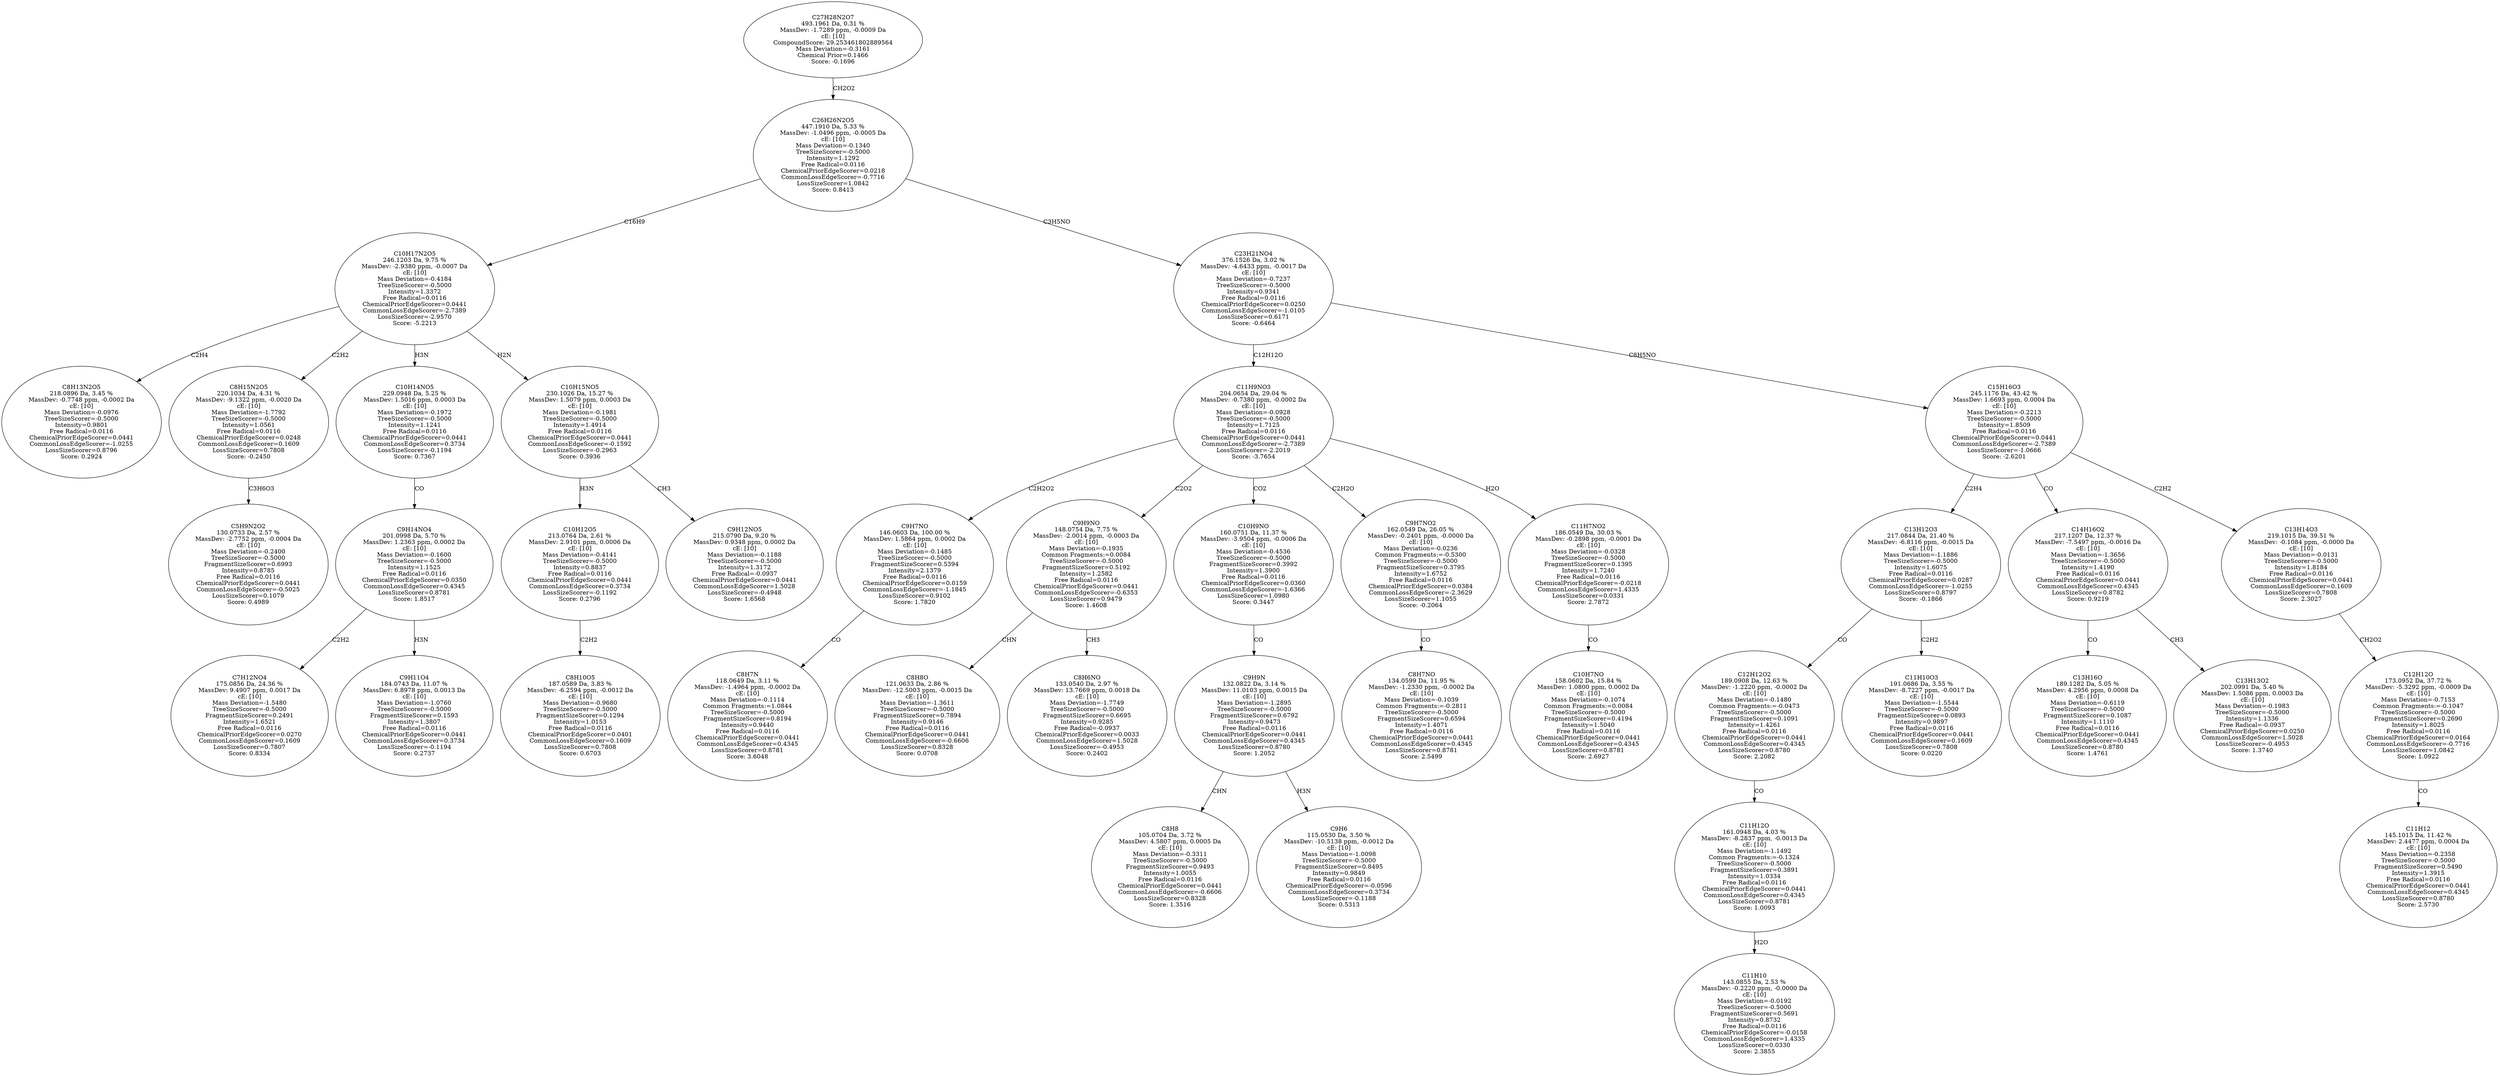 strict digraph {
v1 [label="C8H13N2O5\n218.0896 Da, 3.45 %\nMassDev: -0.7748 ppm, -0.0002 Da\ncE: [10]\nMass Deviation=-0.0976\nTreeSizeScorer=-0.5000\nIntensity=0.9801\nFree Radical=0.0116\nChemicalPriorEdgeScorer=0.0441\nCommonLossEdgeScorer=-1.0255\nLossSizeScorer=0.8796\nScore: 0.2924"];
v2 [label="C5H9N2O2\n130.0733 Da, 2.57 %\nMassDev: -2.7752 ppm, -0.0004 Da\ncE: [10]\nMass Deviation=-0.2400\nTreeSizeScorer=-0.5000\nFragmentSizeScorer=0.6993\nIntensity=0.8785\nFree Radical=0.0116\nChemicalPriorEdgeScorer=0.0441\nCommonLossEdgeScorer=-0.5025\nLossSizeScorer=0.1079\nScore: 0.4989"];
v3 [label="C8H15N2O5\n220.1034 Da, 4.31 %\nMassDev: -9.1322 ppm, -0.0020 Da\ncE: [10]\nMass Deviation=-1.7792\nTreeSizeScorer=-0.5000\nIntensity=1.0561\nFree Radical=0.0116\nChemicalPriorEdgeScorer=0.0248\nCommonLossEdgeScorer=0.1609\nLossSizeScorer=0.7808\nScore: -0.2450"];
v4 [label="C7H12NO4\n175.0856 Da, 24.36 %\nMassDev: 9.4907 ppm, 0.0017 Da\ncE: [10]\nMass Deviation=-1.5480\nTreeSizeScorer=-0.5000\nFragmentSizeScorer=0.2491\nIntensity=1.6521\nFree Radical=0.0116\nChemicalPriorEdgeScorer=0.0270\nCommonLossEdgeScorer=0.1609\nLossSizeScorer=0.7807\nScore: 0.8334"];
v5 [label="C9H11O4\n184.0743 Da, 11.07 %\nMassDev: 6.8978 ppm, 0.0013 Da\ncE: [10]\nMass Deviation=-1.0760\nTreeSizeScorer=-0.5000\nFragmentSizeScorer=0.1593\nIntensity=1.3807\nFree Radical=0.0116\nChemicalPriorEdgeScorer=0.0441\nCommonLossEdgeScorer=0.3734\nLossSizeScorer=-0.1194\nScore: 0.2737"];
v6 [label="C9H14NO4\n201.0998 Da, 5.70 %\nMassDev: 1.2363 ppm, 0.0002 Da\ncE: [10]\nMass Deviation=-0.1600\nTreeSizeScorer=-0.5000\nIntensity=1.1525\nFree Radical=0.0116\nChemicalPriorEdgeScorer=0.0350\nCommonLossEdgeScorer=0.4345\nLossSizeScorer=0.8781\nScore: 1.8517"];
v7 [label="C10H14NO5\n229.0948 Da, 5.25 %\nMassDev: 1.5016 ppm, 0.0003 Da\ncE: [10]\nMass Deviation=-0.1972\nTreeSizeScorer=-0.5000\nIntensity=1.1241\nFree Radical=0.0116\nChemicalPriorEdgeScorer=0.0441\nCommonLossEdgeScorer=0.3734\nLossSizeScorer=-0.1194\nScore: 0.7367"];
v8 [label="C8H10O5\n187.0589 Da, 3.83 %\nMassDev: -6.2594 ppm, -0.0012 Da\ncE: [10]\nMass Deviation=-0.9680\nTreeSizeScorer=-0.5000\nFragmentSizeScorer=0.1294\nIntensity=1.0153\nFree Radical=0.0116\nChemicalPriorEdgeScorer=0.0401\nCommonLossEdgeScorer=0.1609\nLossSizeScorer=0.7808\nScore: 0.6703"];
v9 [label="C10H12O5\n213.0764 Da, 2.61 %\nMassDev: 2.9101 ppm, 0.0006 Da\ncE: [10]\nMass Deviation=-0.4141\nTreeSizeScorer=-0.5000\nIntensity=0.8837\nFree Radical=0.0116\nChemicalPriorEdgeScorer=0.0441\nCommonLossEdgeScorer=0.3734\nLossSizeScorer=-0.1192\nScore: 0.2796"];
v10 [label="C9H12NO5\n215.0790 Da, 9.20 %\nMassDev: 0.9348 ppm, 0.0002 Da\ncE: [10]\nMass Deviation=-0.1188\nTreeSizeScorer=-0.5000\nIntensity=1.3172\nFree Radical=-0.0937\nChemicalPriorEdgeScorer=0.0441\nCommonLossEdgeScorer=1.5028\nLossSizeScorer=-0.4948\nScore: 1.6568"];
v11 [label="C10H15NO5\n230.1026 Da, 15.27 %\nMassDev: 1.5079 ppm, 0.0003 Da\ncE: [10]\nMass Deviation=-0.1981\nTreeSizeScorer=-0.5000\nIntensity=1.4914\nFree Radical=0.0116\nChemicalPriorEdgeScorer=0.0441\nCommonLossEdgeScorer=-0.1592\nLossSizeScorer=-0.2963\nScore: 0.3936"];
v12 [label="C10H17N2O5\n246.1203 Da, 9.75 %\nMassDev: -2.9380 ppm, -0.0007 Da\ncE: [10]\nMass Deviation=-0.4184\nTreeSizeScorer=-0.5000\nIntensity=1.3372\nFree Radical=0.0116\nChemicalPriorEdgeScorer=0.0441\nCommonLossEdgeScorer=-2.7389\nLossSizeScorer=-2.9570\nScore: -5.2213"];
v13 [label="C8H7N\n118.0649 Da, 3.11 %\nMassDev: -1.4964 ppm, -0.0002 Da\ncE: [10]\nMass Deviation=-0.1114\nCommon Fragments:=1.0844\nTreeSizeScorer=-0.5000\nFragmentSizeScorer=0.8194\nIntensity=0.9440\nFree Radical=0.0116\nChemicalPriorEdgeScorer=0.0441\nCommonLossEdgeScorer=0.4345\nLossSizeScorer=0.8781\nScore: 3.6048"];
v14 [label="C9H7NO\n146.0603 Da, 100.00 %\nMassDev: 1.5864 ppm, 0.0002 Da\ncE: [10]\nMass Deviation=-0.1485\nTreeSizeScorer=-0.5000\nFragmentSizeScorer=0.5394\nIntensity=2.1379\nFree Radical=0.0116\nChemicalPriorEdgeScorer=0.0159\nCommonLossEdgeScorer=-1.1845\nLossSizeScorer=0.9102\nScore: 1.7820"];
v15 [label="C8H8O\n121.0633 Da, 2.86 %\nMassDev: -12.5003 ppm, -0.0015 Da\ncE: [10]\nMass Deviation=-1.3611\nTreeSizeScorer=-0.5000\nFragmentSizeScorer=0.7894\nIntensity=0.9146\nFree Radical=0.0116\nChemicalPriorEdgeScorer=0.0441\nCommonLossEdgeScorer=-0.6606\nLossSizeScorer=0.8328\nScore: 0.0708"];
v16 [label="C8H6NO\n133.0540 Da, 2.97 %\nMassDev: 13.7669 ppm, 0.0018 Da\ncE: [10]\nMass Deviation=-1.7749\nTreeSizeScorer=-0.5000\nFragmentSizeScorer=0.6695\nIntensity=0.9285\nFree Radical=-0.0937\nChemicalPriorEdgeScorer=0.0033\nCommonLossEdgeScorer=1.5028\nLossSizeScorer=-0.4953\nScore: 0.2402"];
v17 [label="C9H9NO\n148.0754 Da, 7.75 %\nMassDev: -2.0014 ppm, -0.0003 Da\ncE: [10]\nMass Deviation=-0.1935\nCommon Fragments:=0.0084\nTreeSizeScorer=-0.5000\nFragmentSizeScorer=0.5192\nIntensity=1.2582\nFree Radical=0.0116\nChemicalPriorEdgeScorer=0.0441\nCommonLossEdgeScorer=-0.6353\nLossSizeScorer=0.9479\nScore: 1.4608"];
v18 [label="C8H8\n105.0704 Da, 3.72 %\nMassDev: 4.5807 ppm, 0.0005 Da\ncE: [10]\nMass Deviation=-0.3311\nTreeSizeScorer=-0.5000\nFragmentSizeScorer=0.9493\nIntensity=1.0055\nFree Radical=0.0116\nChemicalPriorEdgeScorer=0.0441\nCommonLossEdgeScorer=-0.6606\nLossSizeScorer=0.8328\nScore: 1.3516"];
v19 [label="C9H6\n115.0530 Da, 3.50 %\nMassDev: -10.5138 ppm, -0.0012 Da\ncE: [10]\nMass Deviation=-1.0098\nTreeSizeScorer=-0.5000\nFragmentSizeScorer=0.8495\nIntensity=0.9849\nFree Radical=0.0116\nChemicalPriorEdgeScorer=-0.0596\nCommonLossEdgeScorer=0.3734\nLossSizeScorer=-0.1188\nScore: 0.5313"];
v20 [label="C9H9N\n132.0822 Da, 3.14 %\nMassDev: 11.0103 ppm, 0.0015 Da\ncE: [10]\nMass Deviation=-1.2895\nTreeSizeScorer=-0.5000\nFragmentSizeScorer=0.6792\nIntensity=0.9473\nFree Radical=0.0116\nChemicalPriorEdgeScorer=0.0441\nCommonLossEdgeScorer=0.4345\nLossSizeScorer=0.8780\nScore: 1.2052"];
v21 [label="C10H9NO\n160.0751 Da, 11.37 %\nMassDev: -3.9504 ppm, -0.0006 Da\ncE: [10]\nMass Deviation=-0.4536\nTreeSizeScorer=-0.5000\nFragmentSizeScorer=0.3992\nIntensity=1.3900\nFree Radical=0.0116\nChemicalPriorEdgeScorer=0.0360\nCommonLossEdgeScorer=-1.6366\nLossSizeScorer=1.0980\nScore: 0.3447"];
v22 [label="C8H7NO\n134.0599 Da, 11.95 %\nMassDev: -1.2330 ppm, -0.0002 Da\ncE: [10]\nMass Deviation=-0.1039\nCommon Fragments:=-0.2811\nTreeSizeScorer=-0.5000\nFragmentSizeScorer=0.6594\nIntensity=1.4071\nFree Radical=0.0116\nChemicalPriorEdgeScorer=0.0441\nCommonLossEdgeScorer=0.4345\nLossSizeScorer=0.8781\nScore: 2.5499"];
v23 [label="C9H7NO2\n162.0549 Da, 26.05 %\nMassDev: -0.2401 ppm, -0.0000 Da\ncE: [10]\nMass Deviation=-0.0236\nCommon Fragments:=-0.5300\nTreeSizeScorer=-0.5000\nFragmentSizeScorer=0.3795\nIntensity=1.6752\nFree Radical=0.0116\nChemicalPriorEdgeScorer=0.0384\nCommonLossEdgeScorer=-2.3629\nLossSizeScorer=1.1055\nScore: -0.2064"];
v24 [label="C10H7NO\n158.0602 Da, 15.84 %\nMassDev: 1.0800 ppm, 0.0002 Da\ncE: [10]\nMass Deviation=-0.1074\nCommon Fragments:=0.0084\nTreeSizeScorer=-0.5000\nFragmentSizeScorer=0.4194\nIntensity=1.5040\nFree Radical=0.0116\nChemicalPriorEdgeScorer=0.0441\nCommonLossEdgeScorer=0.4345\nLossSizeScorer=0.8781\nScore: 2.6927"];
v25 [label="C11H7NO2\n186.0549 Da, 30.03 %\nMassDev: -0.2898 ppm, -0.0001 Da\ncE: [10]\nMass Deviation=-0.0328\nTreeSizeScorer=-0.5000\nFragmentSizeScorer=0.1395\nIntensity=1.7240\nFree Radical=0.0116\nChemicalPriorEdgeScorer=-0.0218\nCommonLossEdgeScorer=1.4335\nLossSizeScorer=0.0331\nScore: 2.7872"];
v26 [label="C11H9NO3\n204.0654 Da, 29.04 %\nMassDev: -0.7380 ppm, -0.0002 Da\ncE: [10]\nMass Deviation=-0.0928\nTreeSizeScorer=-0.5000\nIntensity=1.7125\nFree Radical=0.0116\nChemicalPriorEdgeScorer=0.0441\nCommonLossEdgeScorer=-2.7389\nLossSizeScorer=-2.2019\nScore: -3.7654"];
v27 [label="C11H10\n143.0855 Da, 2.53 %\nMassDev: -0.2220 ppm, -0.0000 Da\ncE: [10]\nMass Deviation=-0.0192\nTreeSizeScorer=-0.5000\nFragmentSizeScorer=0.5691\nIntensity=0.8732\nFree Radical=0.0116\nChemicalPriorEdgeScorer=-0.0158\nCommonLossEdgeScorer=1.4335\nLossSizeScorer=0.0330\nScore: 2.3855"];
v28 [label="C11H12O\n161.0948 Da, 4.03 %\nMassDev: -8.2837 ppm, -0.0013 Da\ncE: [10]\nMass Deviation=-1.1492\nCommon Fragments:=-0.1324\nTreeSizeScorer=-0.5000\nFragmentSizeScorer=0.3891\nIntensity=1.0334\nFree Radical=0.0116\nChemicalPriorEdgeScorer=0.0441\nCommonLossEdgeScorer=0.4345\nLossSizeScorer=0.8781\nScore: 1.0093"];
v29 [label="C12H12O2\n189.0908 Da, 12.63 %\nMassDev: -1.2220 ppm, -0.0002 Da\ncE: [10]\nMass Deviation=-0.1480\nCommon Fragments:=-0.0473\nTreeSizeScorer=-0.5000\nFragmentSizeScorer=0.1091\nIntensity=1.4261\nFree Radical=0.0116\nChemicalPriorEdgeScorer=0.0441\nCommonLossEdgeScorer=0.4345\nLossSizeScorer=0.8780\nScore: 2.2082"];
v30 [label="C11H10O3\n191.0686 Da, 3.55 %\nMassDev: -8.7227 ppm, -0.0017 Da\ncE: [10]\nMass Deviation=-1.5544\nTreeSizeScorer=-0.5000\nFragmentSizeScorer=0.0893\nIntensity=0.9897\nFree Radical=0.0116\nChemicalPriorEdgeScorer=0.0441\nCommonLossEdgeScorer=0.1609\nLossSizeScorer=0.7808\nScore: 0.0220"];
v31 [label="C13H12O3\n217.0844 Da, 21.40 %\nMassDev: -6.8116 ppm, -0.0015 Da\ncE: [10]\nMass Deviation=-1.1886\nTreeSizeScorer=-0.5000\nIntensity=1.6075\nFree Radical=0.0116\nChemicalPriorEdgeScorer=0.0287\nCommonLossEdgeScorer=-1.0255\nLossSizeScorer=0.8797\nScore: -0.1866"];
v32 [label="C13H16O\n189.1282 Da, 5.05 %\nMassDev: 4.2956 ppm, 0.0008 Da\ncE: [10]\nMass Deviation=-0.6119\nTreeSizeScorer=-0.5000\nFragmentSizeScorer=0.1087\nIntensity=1.1110\nFree Radical=0.0116\nChemicalPriorEdgeScorer=0.0441\nCommonLossEdgeScorer=0.4345\nLossSizeScorer=0.8780\nScore: 1.4761"];
v33 [label="C13H13O2\n202.0991 Da, 5.40 %\nMassDev: 1.5086 ppm, 0.0003 Da\ncE: [10]\nMass Deviation=-0.1983\nTreeSizeScorer=-0.5000\nIntensity=1.1336\nFree Radical=-0.0937\nChemicalPriorEdgeScorer=0.0250\nCommonLossEdgeScorer=1.5028\nLossSizeScorer=-0.4953\nScore: 1.3740"];
v34 [label="C14H16O2\n217.1207 Da, 12.37 %\nMassDev: -7.5497 ppm, -0.0016 Da\ncE: [10]\nMass Deviation=-1.3656\nTreeSizeScorer=-0.5000\nIntensity=1.4190\nFree Radical=0.0116\nChemicalPriorEdgeScorer=0.0441\nCommonLossEdgeScorer=0.4345\nLossSizeScorer=0.8782\nScore: 0.9219"];
v35 [label="C11H12\n145.1015 Da, 11.42 %\nMassDev: 2.4477 ppm, 0.0004 Da\ncE: [10]\nMass Deviation=-0.2358\nTreeSizeScorer=-0.5000\nFragmentSizeScorer=0.5490\nIntensity=1.3915\nFree Radical=0.0116\nChemicalPriorEdgeScorer=0.0441\nCommonLossEdgeScorer=0.4345\nLossSizeScorer=0.8780\nScore: 2.5730"];
v36 [label="C12H12O\n173.0952 Da, 37.72 %\nMassDev: -5.3292 ppm, -0.0009 Da\ncE: [10]\nMass Deviation=-0.7153\nCommon Fragments:=-0.1047\nTreeSizeScorer=-0.5000\nFragmentSizeScorer=0.2690\nIntensity=1.8025\nFree Radical=0.0116\nChemicalPriorEdgeScorer=0.0164\nCommonLossEdgeScorer=-0.7716\nLossSizeScorer=1.0842\nScore: 1.0922"];
v37 [label="C13H14O3\n219.1015 Da, 39.51 %\nMassDev: -0.1084 ppm, -0.0000 Da\ncE: [10]\nMass Deviation=-0.0131\nTreeSizeScorer=-0.5000\nIntensity=1.8184\nFree Radical=0.0116\nChemicalPriorEdgeScorer=0.0441\nCommonLossEdgeScorer=0.1609\nLossSizeScorer=0.7808\nScore: 2.3027"];
v38 [label="C15H16O3\n245.1176 Da, 43.42 %\nMassDev: 1.6693 ppm, 0.0004 Da\ncE: [10]\nMass Deviation=-0.2213\nTreeSizeScorer=-0.5000\nIntensity=1.8509\nFree Radical=0.0116\nChemicalPriorEdgeScorer=0.0441\nCommonLossEdgeScorer=-2.7389\nLossSizeScorer=-1.0666\nScore: -2.6201"];
v39 [label="C23H21NO4\n376.1526 Da, 3.02 %\nMassDev: -4.6433 ppm, -0.0017 Da\ncE: [10]\nMass Deviation=-0.7237\nTreeSizeScorer=-0.5000\nIntensity=0.9341\nFree Radical=0.0116\nChemicalPriorEdgeScorer=0.0250\nCommonLossEdgeScorer=-1.0105\nLossSizeScorer=0.6171\nScore: -0.6464"];
v40 [label="C26H26N2O5\n447.1910 Da, 5.33 %\nMassDev: -1.0496 ppm, -0.0005 Da\ncE: [10]\nMass Deviation=-0.1340\nTreeSizeScorer=-0.5000\nIntensity=1.1292\nFree Radical=0.0116\nChemicalPriorEdgeScorer=0.0218\nCommonLossEdgeScorer=-0.7716\nLossSizeScorer=1.0842\nScore: 0.8413"];
v41 [label="C27H28N2O7\n493.1961 Da, 0.31 %\nMassDev: -1.7289 ppm, -0.0009 Da\ncE: [10]\nCompoundScore: 29.253461802889564\nMass Deviation=-0.3161\nChemical Prior=0.1466\nScore: -0.1696"];
v12 -> v1 [label="C2H4"];
v3 -> v2 [label="C3H6O3"];
v12 -> v3 [label="C2H2"];
v6 -> v4 [label="C2H2"];
v6 -> v5 [label="H3N"];
v7 -> v6 [label="CO"];
v12 -> v7 [label="H3N"];
v9 -> v8 [label="C2H2"];
v11 -> v9 [label="H3N"];
v11 -> v10 [label="CH3"];
v12 -> v11 [label="H2N"];
v40 -> v12 [label="C16H9"];
v14 -> v13 [label="CO"];
v26 -> v14 [label="C2H2O2"];
v17 -> v15 [label="CHN"];
v17 -> v16 [label="CH3"];
v26 -> v17 [label="C2O2"];
v20 -> v18 [label="CHN"];
v20 -> v19 [label="H3N"];
v21 -> v20 [label="CO"];
v26 -> v21 [label="CO2"];
v23 -> v22 [label="CO"];
v26 -> v23 [label="C2H2O"];
v25 -> v24 [label="CO"];
v26 -> v25 [label="H2O"];
v39 -> v26 [label="C12H12O"];
v28 -> v27 [label="H2O"];
v29 -> v28 [label="CO"];
v31 -> v29 [label="CO"];
v31 -> v30 [label="C2H2"];
v38 -> v31 [label="C2H4"];
v34 -> v32 [label="CO"];
v34 -> v33 [label="CH3"];
v38 -> v34 [label="CO"];
v36 -> v35 [label="CO"];
v37 -> v36 [label="CH2O2"];
v38 -> v37 [label="C2H2"];
v39 -> v38 [label="C8H5NO"];
v40 -> v39 [label="C3H5NO"];
v41 -> v40 [label="CH2O2"];
}